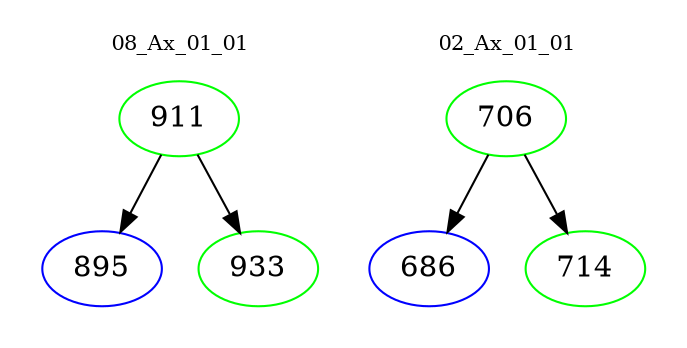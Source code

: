 digraph{
subgraph cluster_0 {
color = white
label = "08_Ax_01_01";
fontsize=10;
T0_911 [label="911", color="green"]
T0_911 -> T0_895 [color="black"]
T0_895 [label="895", color="blue"]
T0_911 -> T0_933 [color="black"]
T0_933 [label="933", color="green"]
}
subgraph cluster_1 {
color = white
label = "02_Ax_01_01";
fontsize=10;
T1_706 [label="706", color="green"]
T1_706 -> T1_686 [color="black"]
T1_686 [label="686", color="blue"]
T1_706 -> T1_714 [color="black"]
T1_714 [label="714", color="green"]
}
}
